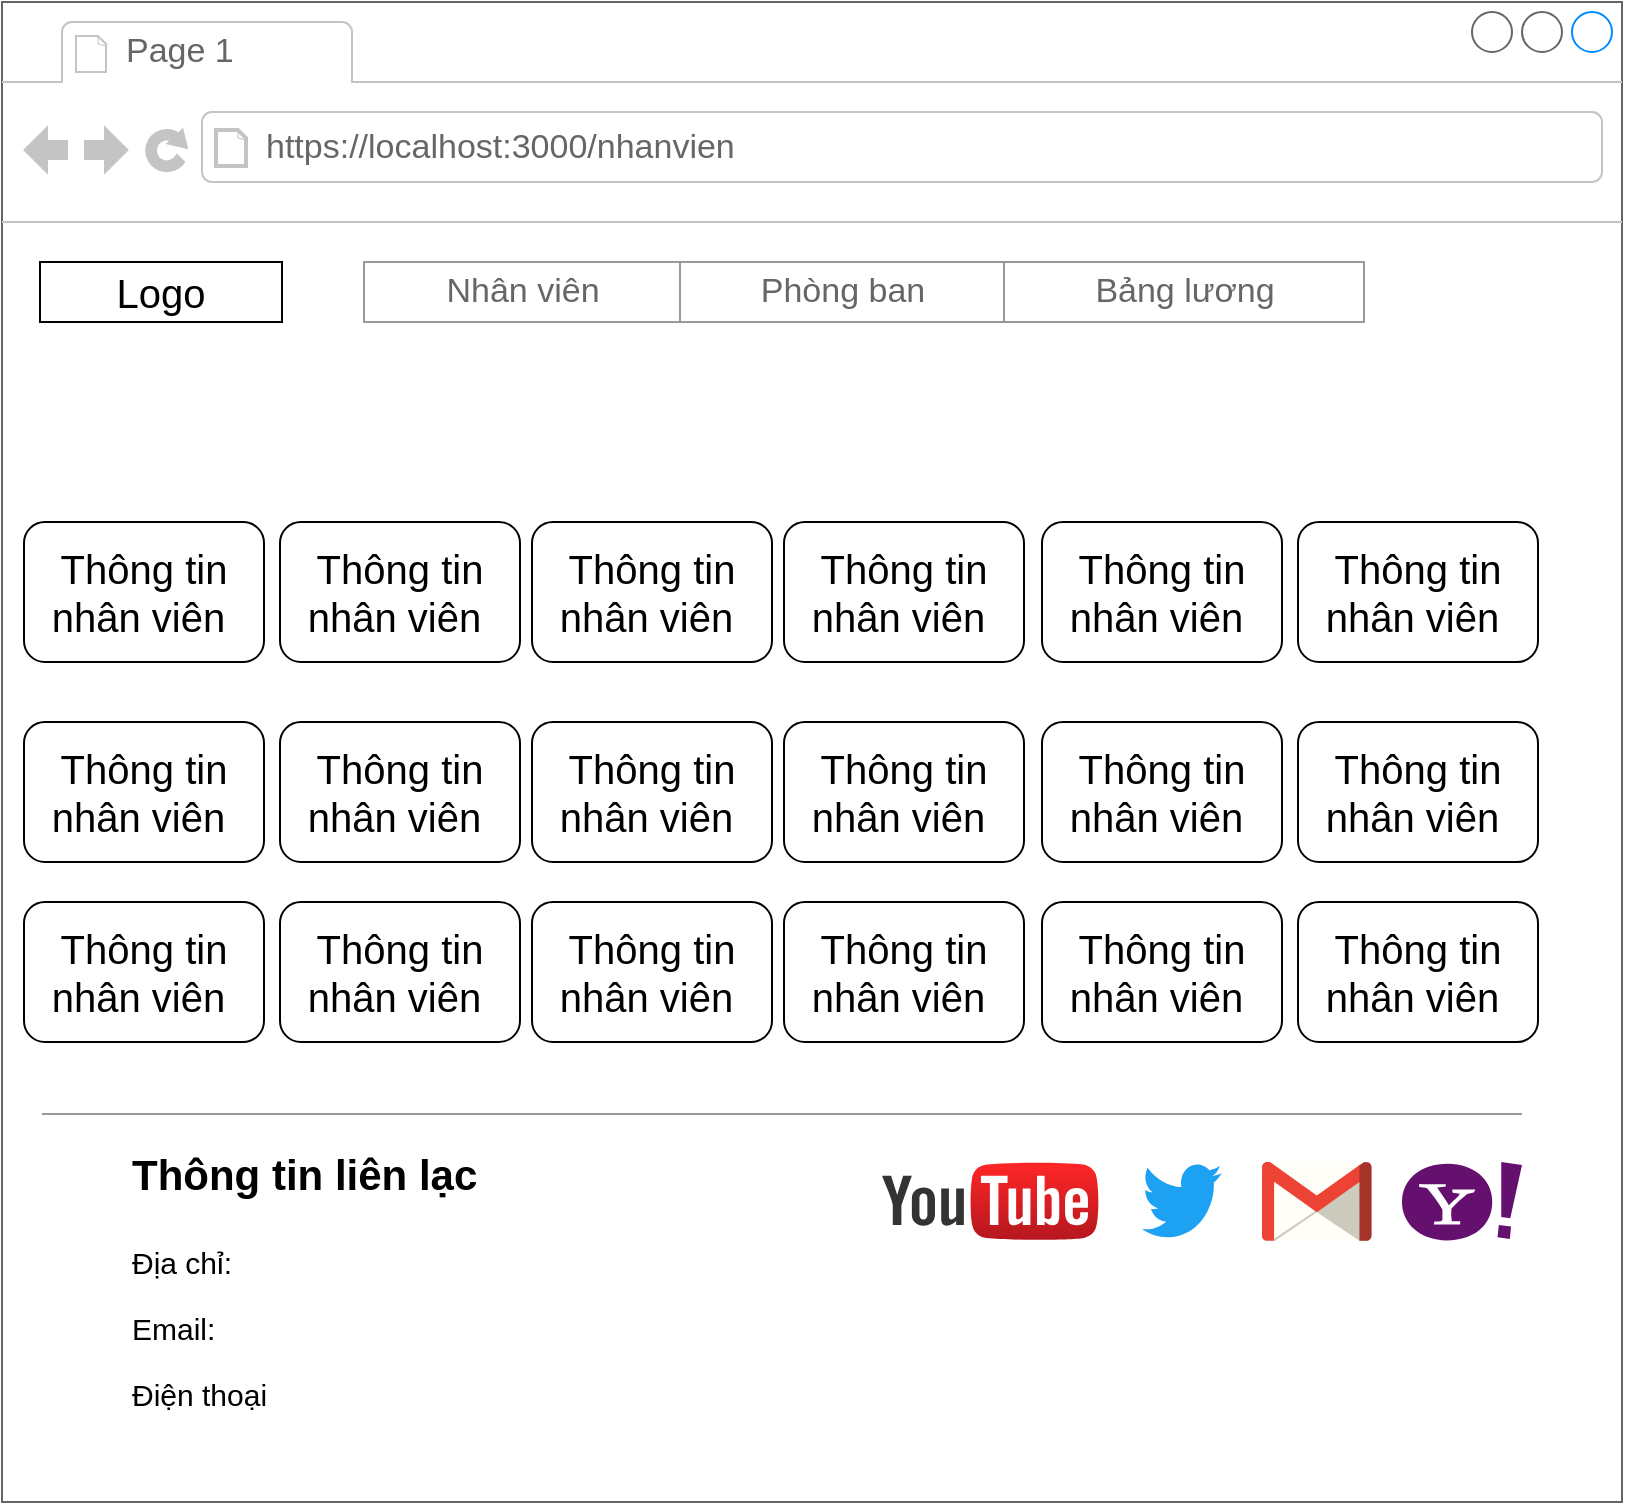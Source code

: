 <mxfile>
    <diagram id="uYihaEzG5yYLAbrfvW4l" name="Trang chủ">
        <mxGraphModel dx="891" dy="1553" grid="1" gridSize="10" guides="1" tooltips="1" connect="1" arrows="1" fold="1" page="1" pageScale="1" pageWidth="827" pageHeight="1169" math="0" shadow="0">
            <root>
                <mxCell id="0"/>
                <mxCell id="1" parent="0"/>
                <mxCell id="yHgJs0PUcVv4BqSKWa0l-30" value="" style="strokeWidth=1;shadow=0;dashed=0;align=center;html=1;shape=mxgraph.mockup.containers.browserWindow;rSize=0;strokeColor=#666666;strokeColor2=#008cff;strokeColor3=#c4c4c4;mainText=,;recursiveResize=0;fontSize=15;" parent="1" vertex="1">
                    <mxGeometry x="9" y="-1140" width="810" height="750" as="geometry"/>
                </mxCell>
                <mxCell id="yHgJs0PUcVv4BqSKWa0l-31" value="Page 1" style="strokeWidth=1;shadow=0;dashed=0;align=center;html=1;shape=mxgraph.mockup.containers.anchor;fontSize=17;fontColor=#666666;align=left;" parent="yHgJs0PUcVv4BqSKWa0l-30" vertex="1">
                    <mxGeometry x="60" y="12" width="110" height="26" as="geometry"/>
                </mxCell>
                <mxCell id="yHgJs0PUcVv4BqSKWa0l-32" value="https://localhost:3000/nhanvien" style="strokeWidth=1;shadow=0;dashed=0;align=center;html=1;shape=mxgraph.mockup.containers.anchor;rSize=0;fontSize=17;fontColor=#666666;align=left;" parent="yHgJs0PUcVv4BqSKWa0l-30" vertex="1">
                    <mxGeometry x="130" y="60" width="250" height="26" as="geometry"/>
                </mxCell>
                <mxCell id="2" value="Logo" style="rounded=0;whiteSpace=wrap;html=1;fontSize=20;" parent="yHgJs0PUcVv4BqSKWa0l-30" vertex="1">
                    <mxGeometry x="19" y="130" width="121" height="30" as="geometry"/>
                </mxCell>
                <mxCell id="6" value="Thông tin&lt;br&gt;nhân viên&amp;nbsp;" style="rounded=1;whiteSpace=wrap;html=1;fontSize=20;" parent="yHgJs0PUcVv4BqSKWa0l-30" vertex="1">
                    <mxGeometry x="11" y="260" width="120" height="70" as="geometry"/>
                </mxCell>
                <mxCell id="14" value="Thông tin&lt;br&gt;nhân viên&amp;nbsp;" style="rounded=1;whiteSpace=wrap;html=1;fontSize=20;" parent="yHgJs0PUcVv4BqSKWa0l-30" vertex="1">
                    <mxGeometry x="139" y="260" width="120" height="70" as="geometry"/>
                </mxCell>
                <mxCell id="15" value="Thông tin&lt;br&gt;nhân viên&amp;nbsp;" style="rounded=1;whiteSpace=wrap;html=1;fontSize=20;" parent="yHgJs0PUcVv4BqSKWa0l-30" vertex="1">
                    <mxGeometry x="391" y="260" width="120" height="70" as="geometry"/>
                </mxCell>
                <mxCell id="16" value="Thông tin&lt;br&gt;nhân viên&amp;nbsp;" style="rounded=1;whiteSpace=wrap;html=1;fontSize=20;" parent="yHgJs0PUcVv4BqSKWa0l-30" vertex="1">
                    <mxGeometry x="520" y="260" width="120" height="70" as="geometry"/>
                </mxCell>
                <mxCell id="17" value="Thông tin&lt;br&gt;nhân viên&amp;nbsp;" style="rounded=1;whiteSpace=wrap;html=1;fontSize=20;" parent="yHgJs0PUcVv4BqSKWa0l-30" vertex="1">
                    <mxGeometry x="648" y="260" width="120" height="70" as="geometry"/>
                </mxCell>
                <mxCell id="18" value="Thông tin&lt;br&gt;nhân viên&amp;nbsp;" style="rounded=1;whiteSpace=wrap;html=1;fontSize=20;" parent="yHgJs0PUcVv4BqSKWa0l-30" vertex="1">
                    <mxGeometry x="265" y="260" width="120" height="70" as="geometry"/>
                </mxCell>
                <mxCell id="19" value="Thông tin&lt;br&gt;nhân viên&amp;nbsp;" style="rounded=1;whiteSpace=wrap;html=1;fontSize=20;" parent="yHgJs0PUcVv4BqSKWa0l-30" vertex="1">
                    <mxGeometry x="11" y="360" width="120" height="70" as="geometry"/>
                </mxCell>
                <mxCell id="20" value="Thông tin&lt;br&gt;nhân viên&amp;nbsp;" style="rounded=1;whiteSpace=wrap;html=1;fontSize=20;" parent="yHgJs0PUcVv4BqSKWa0l-30" vertex="1">
                    <mxGeometry x="139" y="360" width="120" height="70" as="geometry"/>
                </mxCell>
                <mxCell id="21" value="Thông tin&lt;br&gt;nhân viên&amp;nbsp;" style="rounded=1;whiteSpace=wrap;html=1;fontSize=20;" parent="yHgJs0PUcVv4BqSKWa0l-30" vertex="1">
                    <mxGeometry x="391" y="360" width="120" height="70" as="geometry"/>
                </mxCell>
                <mxCell id="22" value="Thông tin&lt;br&gt;nhân viên&amp;nbsp;" style="rounded=1;whiteSpace=wrap;html=1;fontSize=20;" parent="yHgJs0PUcVv4BqSKWa0l-30" vertex="1">
                    <mxGeometry x="520" y="360" width="120" height="70" as="geometry"/>
                </mxCell>
                <mxCell id="23" value="Thông tin&lt;br&gt;nhân viên&amp;nbsp;" style="rounded=1;whiteSpace=wrap;html=1;fontSize=20;" parent="yHgJs0PUcVv4BqSKWa0l-30" vertex="1">
                    <mxGeometry x="648" y="360" width="120" height="70" as="geometry"/>
                </mxCell>
                <mxCell id="24" value="Thông tin&lt;br&gt;nhân viên&amp;nbsp;" style="rounded=1;whiteSpace=wrap;html=1;fontSize=20;" parent="yHgJs0PUcVv4BqSKWa0l-30" vertex="1">
                    <mxGeometry x="265" y="360" width="120" height="70" as="geometry"/>
                </mxCell>
                <mxCell id="25" value="Thông tin&lt;br&gt;nhân viên&amp;nbsp;" style="rounded=1;whiteSpace=wrap;html=1;fontSize=20;" parent="yHgJs0PUcVv4BqSKWa0l-30" vertex="1">
                    <mxGeometry x="11" y="450" width="120" height="70" as="geometry"/>
                </mxCell>
                <mxCell id="26" value="Thông tin&lt;br&gt;nhân viên&amp;nbsp;" style="rounded=1;whiteSpace=wrap;html=1;fontSize=20;" parent="yHgJs0PUcVv4BqSKWa0l-30" vertex="1">
                    <mxGeometry x="139" y="450" width="120" height="70" as="geometry"/>
                </mxCell>
                <mxCell id="27" value="Thông tin&lt;br&gt;nhân viên&amp;nbsp;" style="rounded=1;whiteSpace=wrap;html=1;fontSize=20;" parent="yHgJs0PUcVv4BqSKWa0l-30" vertex="1">
                    <mxGeometry x="391" y="450" width="120" height="70" as="geometry"/>
                </mxCell>
                <mxCell id="28" value="Thông tin&lt;br&gt;nhân viên&amp;nbsp;" style="rounded=1;whiteSpace=wrap;html=1;fontSize=20;" parent="yHgJs0PUcVv4BqSKWa0l-30" vertex="1">
                    <mxGeometry x="520" y="450" width="120" height="70" as="geometry"/>
                </mxCell>
                <mxCell id="29" value="Thông tin&lt;br&gt;nhân viên&amp;nbsp;" style="rounded=1;whiteSpace=wrap;html=1;fontSize=20;" parent="yHgJs0PUcVv4BqSKWa0l-30" vertex="1">
                    <mxGeometry x="648" y="450" width="120" height="70" as="geometry"/>
                </mxCell>
                <mxCell id="30" value="Thông tin&lt;br&gt;nhân viên&amp;nbsp;" style="rounded=1;whiteSpace=wrap;html=1;fontSize=20;" parent="yHgJs0PUcVv4BqSKWa0l-30" vertex="1">
                    <mxGeometry x="265" y="450" width="120" height="70" as="geometry"/>
                </mxCell>
                <mxCell id="oOD5AlHcefdETONleFzx-33" value="&lt;h1&gt;&lt;font style=&quot;font-size: 21px&quot;&gt;Thông tin liên lạc&lt;/font&gt;&lt;/h1&gt;&lt;p&gt;Địa chỉ:&lt;/p&gt;&lt;p&gt;Email:&lt;/p&gt;&lt;p&gt;Điện thoại&lt;/p&gt;" style="text;html=1;strokeColor=none;fillColor=none;spacing=5;spacingTop=-20;whiteSpace=wrap;overflow=hidden;rounded=0;fontSize=15;" parent="yHgJs0PUcVv4BqSKWa0l-30" vertex="1">
                    <mxGeometry x="60" y="556" width="190" height="180" as="geometry"/>
                </mxCell>
                <mxCell id="oOD5AlHcefdETONleFzx-36" value="" style="verticalLabelPosition=bottom;shadow=0;dashed=0;align=center;html=1;verticalAlign=top;strokeWidth=1;shape=mxgraph.mockup.markup.line;strokeColor=#999999;fontSize=21;" parent="yHgJs0PUcVv4BqSKWa0l-30" vertex="1">
                    <mxGeometry x="20" y="546" width="740" height="20" as="geometry"/>
                </mxCell>
                <mxCell id="Hpy-gOojoLwU63MxkT3C-33" value="" style="dashed=0;outlineConnect=0;html=1;align=center;labelPosition=center;verticalLabelPosition=bottom;verticalAlign=top;shape=mxgraph.weblogos.youtube;fillColor=#FF2626;gradientColor=#B5171F;fontSize=21;" parent="yHgJs0PUcVv4BqSKWa0l-30" vertex="1">
                    <mxGeometry x="440" y="580" width="108.6" height="39.2" as="geometry"/>
                </mxCell>
                <mxCell id="Hpy-gOojoLwU63MxkT3C-31" value="" style="dashed=0;outlineConnect=0;html=1;align=center;labelPosition=center;verticalLabelPosition=bottom;verticalAlign=top;shape=mxgraph.weblogos.twitter;fillColor=#1DA1F2;strokeColor=none;fontSize=21;" parent="yHgJs0PUcVv4BqSKWa0l-30" vertex="1">
                    <mxGeometry x="570" y="580" width="40" height="39.2" as="geometry"/>
                </mxCell>
                <mxCell id="Hpy-gOojoLwU63MxkT3C-30" value="" style="dashed=0;outlineConnect=0;html=1;align=center;labelPosition=center;verticalLabelPosition=bottom;verticalAlign=top;shape=mxgraph.weblogos.gmail;fontSize=21;" parent="yHgJs0PUcVv4BqSKWa0l-30" vertex="1">
                    <mxGeometry x="630" y="580.0" width="54.8" height="39.4" as="geometry"/>
                </mxCell>
                <mxCell id="Hpy-gOojoLwU63MxkT3C-32" value="" style="dashed=0;outlineConnect=0;html=1;align=center;labelPosition=center;verticalLabelPosition=bottom;verticalAlign=top;shape=mxgraph.weblogos.yahoo_2;fillColor=#65106E;strokeColor=none;fontSize=21;" parent="yHgJs0PUcVv4BqSKWa0l-30" vertex="1">
                    <mxGeometry x="700" y="580" width="60" height="39.2" as="geometry"/>
                </mxCell>
                <mxCell id="8j3O6LDYlsUAX9R5mcz5-30" value="" style="strokeWidth=1;shadow=0;dashed=0;align=center;html=1;shape=mxgraph.mockup.forms.rrect;rSize=0;strokeColor=#999999;fontSize=21;" parent="1" vertex="1">
                    <mxGeometry x="190" y="-1010" width="500" height="30" as="geometry"/>
                </mxCell>
                <mxCell id="8j3O6LDYlsUAX9R5mcz5-31" value="Nhân viên" style="strokeColor=inherit;fillColor=inherit;gradientColor=inherit;strokeWidth=1;shadow=0;dashed=0;align=center;html=1;shape=mxgraph.mockup.forms.rrect;rSize=0;fontSize=17;fontColor=#666666;" parent="8j3O6LDYlsUAX9R5mcz5-30" vertex="1">
                    <mxGeometry width="158" height="30" as="geometry"/>
                </mxCell>
                <mxCell id="8j3O6LDYlsUAX9R5mcz5-32" value="Phòng ban" style="strokeColor=inherit;fillColor=inherit;gradientColor=inherit;strokeWidth=1;shadow=0;dashed=0;align=center;html=1;shape=mxgraph.mockup.forms.rrect;rSize=0;fontSize=17;fontColor=#666666;" parent="8j3O6LDYlsUAX9R5mcz5-30" vertex="1">
                    <mxGeometry x="158" width="162" height="30" as="geometry"/>
                </mxCell>
                <mxCell id="8j3O6LDYlsUAX9R5mcz5-33" value="Bảng lương" style="strokeColor=inherit;fillColor=inherit;gradientColor=inherit;strokeWidth=1;shadow=0;dashed=0;align=center;html=1;shape=mxgraph.mockup.forms.rrect;rSize=0;fontSize=17;fontColor=#666666;" parent="8j3O6LDYlsUAX9R5mcz5-30" vertex="1">
                    <mxGeometry x="320" width="180" height="30" as="geometry"/>
                </mxCell>
            </root>
        </mxGraphModel>
    </diagram>
    <diagram name="Thông tin chi tiết nhân viên" id="iOfrH2cJzjKsWXyQhXN3">
        <mxGraphModel dx="891" dy="1553" grid="1" gridSize="10" guides="1" tooltips="1" connect="1" arrows="1" fold="1" page="1" pageScale="1" pageWidth="827" pageHeight="1169" math="0" shadow="0">
            <root>
                <mxCell id="kZ9RoO5h-RxAki_2kh-3-0"/>
                <mxCell id="kZ9RoO5h-RxAki_2kh-3-1" parent="kZ9RoO5h-RxAki_2kh-3-0"/>
                <mxCell id="kZ9RoO5h-RxAki_2kh-3-39" value="" style="strokeWidth=1;shadow=0;dashed=0;align=center;html=1;shape=mxgraph.mockup.containers.browserWindow;rSize=0;strokeColor=#666666;strokeColor2=#008cff;strokeColor3=#c4c4c4;mainText=,;recursiveResize=0;fontSize=17;" parent="kZ9RoO5h-RxAki_2kh-3-1" vertex="1">
                    <mxGeometry x="20" y="-1150" width="790" height="730" as="geometry"/>
                </mxCell>
                <mxCell id="kZ9RoO5h-RxAki_2kh-3-40" value="Page 1" style="strokeWidth=1;shadow=0;dashed=0;align=center;html=1;shape=mxgraph.mockup.containers.anchor;fontSize=17;fontColor=#666666;align=left;" parent="kZ9RoO5h-RxAki_2kh-3-39" vertex="1">
                    <mxGeometry x="60" y="12" width="110" height="26" as="geometry"/>
                </mxCell>
                <mxCell id="kZ9RoO5h-RxAki_2kh-3-41" value="https://localhost:3000/staff/0" style="strokeWidth=1;shadow=0;dashed=0;align=center;html=1;shape=mxgraph.mockup.containers.anchor;rSize=0;fontSize=17;fontColor=#666666;align=left;" parent="kZ9RoO5h-RxAki_2kh-3-39" vertex="1">
                    <mxGeometry x="130" y="60" width="250" height="26" as="geometry"/>
                </mxCell>
                <mxCell id="kZ9RoO5h-RxAki_2kh-3-24" value="Nhân viên" style="strokeWidth=1;shadow=0;dashed=0;align=center;html=1;shape=mxgraph.mockup.navigation.anchor;fontSize=17;fontColor=#666666;fontStyle=1;" parent="kZ9RoO5h-RxAki_2kh-3-39" vertex="1">
                    <mxGeometry x="40" y="220" width="60" height="30" as="geometry"/>
                </mxCell>
                <mxCell id="kZ9RoO5h-RxAki_2kh-3-25" value="/" style="strokeWidth=1;shadow=0;dashed=0;align=center;html=1;shape=mxgraph.mockup.navigation.anchor;fontSize=24;fontColor=#aaaaaa;fontStyle=1;" parent="kZ9RoO5h-RxAki_2kh-3-39" vertex="1">
                    <mxGeometry x="120" y="220" width="20" height="30" as="geometry"/>
                </mxCell>
                <mxCell id="kZ9RoO5h-RxAki_2kh-3-30" value="Nguyễn Văn A" style="strokeWidth=1;shadow=0;dashed=0;align=center;html=1;shape=mxgraph.mockup.navigation.anchor;fontSize=17;fontColor=#008cff;fontStyle=1;" parent="kZ9RoO5h-RxAki_2kh-3-39" vertex="1">
                    <mxGeometry x="170" y="220" width="60" height="30" as="geometry"/>
                </mxCell>
                <mxCell id="kZ9RoO5h-RxAki_2kh-3-38" value="" style="verticalLabelPosition=bottom;shadow=0;dashed=0;align=center;html=1;verticalAlign=top;strokeWidth=1;shape=mxgraph.mockup.containers.userMale;strokeColor=#666666;strokeColor2=#008cff;fontSize=19;" parent="kZ9RoO5h-RxAki_2kh-3-39" vertex="1">
                    <mxGeometry x="30" y="280" width="150" height="140" as="geometry"/>
                </mxCell>
                <mxCell id="kZ9RoO5h-RxAki_2kh-3-50" value="Nguyễn Văn A" style="text;strokeColor=none;fillColor=none;html=1;fontSize=20;fontStyle=1;verticalAlign=middle;align=center;" parent="kZ9RoO5h-RxAki_2kh-3-39" vertex="1">
                    <mxGeometry x="280" y="270" width="110" height="40" as="geometry"/>
                </mxCell>
                <mxCell id="kZ9RoO5h-RxAki_2kh-3-51" value="&lt;ul style=&quot;font-size: 15px&quot;&gt;&lt;li style=&quot;font-size: 15px&quot;&gt;Ngày sinh&lt;/li&gt;&lt;li style=&quot;font-size: 15px&quot;&gt;Ngày vào công ty&amp;nbsp;&lt;/li&gt;&lt;li style=&quot;font-size: 15px&quot;&gt;Phòng ban&lt;/li&gt;&lt;li style=&quot;font-size: 15px&quot;&gt;Số ngày nghỉ còn lại&lt;/li&gt;&lt;li style=&quot;font-size: 15px&quot;&gt;Số ngày làm thêm&lt;/li&gt;&lt;/ul&gt;" style="text;strokeColor=none;fillColor=none;html=1;whiteSpace=wrap;verticalAlign=middle;overflow=hidden;fontSize=15;" parent="kZ9RoO5h-RxAki_2kh-3-39" vertex="1">
                    <mxGeometry x="240" y="290" width="190" height="140" as="geometry"/>
                </mxCell>
                <mxCell id="Si88kqC5YB5WM9UUDTYt-0" value="&lt;h1&gt;&lt;font style=&quot;font-size: 21px&quot;&gt;Thông tin liên lạc&lt;/font&gt;&lt;/h1&gt;&lt;p&gt;Địa chỉ:&lt;/p&gt;&lt;p&gt;Email:&lt;/p&gt;&lt;p&gt;Điện thoại&lt;/p&gt;" style="text;html=1;strokeColor=none;fillColor=none;spacing=5;spacingTop=-20;whiteSpace=wrap;overflow=hidden;rounded=0;fontSize=15;" parent="kZ9RoO5h-RxAki_2kh-3-39" vertex="1">
                    <mxGeometry x="50" y="530" width="190" height="180" as="geometry"/>
                </mxCell>
                <mxCell id="Si88kqC5YB5WM9UUDTYt-3" value="" style="verticalLabelPosition=bottom;shadow=0;dashed=0;align=center;html=1;verticalAlign=top;strokeWidth=1;shape=mxgraph.mockup.markup.line;strokeColor=#999999;fontSize=21;" parent="kZ9RoO5h-RxAki_2kh-3-39" vertex="1">
                    <mxGeometry x="30" y="520" width="740" height="20" as="geometry"/>
                </mxCell>
                <mxCell id="Pk6ouCwDsQOH1O1x0X4p-0" value="" style="dashed=0;outlineConnect=0;html=1;align=center;labelPosition=center;verticalLabelPosition=bottom;verticalAlign=top;shape=mxgraph.weblogos.gmail;fontSize=21;" parent="kZ9RoO5h-RxAki_2kh-3-1" vertex="1">
                    <mxGeometry x="590" y="-589.2" width="54.8" height="39.4" as="geometry"/>
                </mxCell>
                <mxCell id="Pk6ouCwDsQOH1O1x0X4p-1" value="" style="dashed=0;outlineConnect=0;html=1;align=center;labelPosition=center;verticalLabelPosition=bottom;verticalAlign=top;shape=mxgraph.weblogos.twitter;fillColor=#1DA1F2;strokeColor=none;fontSize=21;" parent="kZ9RoO5h-RxAki_2kh-3-1" vertex="1">
                    <mxGeometry x="530" y="-589.2" width="40" height="39.2" as="geometry"/>
                </mxCell>
                <mxCell id="Pk6ouCwDsQOH1O1x0X4p-2" value="" style="dashed=0;outlineConnect=0;html=1;align=center;labelPosition=center;verticalLabelPosition=bottom;verticalAlign=top;shape=mxgraph.weblogos.yahoo_2;fillColor=#65106E;strokeColor=none;fontSize=21;" parent="kZ9RoO5h-RxAki_2kh-3-1" vertex="1">
                    <mxGeometry x="660" y="-589.2" width="60" height="39.2" as="geometry"/>
                </mxCell>
                <mxCell id="Pk6ouCwDsQOH1O1x0X4p-3" value="" style="dashed=0;outlineConnect=0;html=1;align=center;labelPosition=center;verticalLabelPosition=bottom;verticalAlign=top;shape=mxgraph.weblogos.youtube;fillColor=#FF2626;gradientColor=#B5171F;fontSize=21;" parent="kZ9RoO5h-RxAki_2kh-3-1" vertex="1">
                    <mxGeometry x="400" y="-589.2" width="108.6" height="39.2" as="geometry"/>
                </mxCell>
                <mxCell id="0m4DwTfgnZZCfTn-UeDx-0" value="" style="strokeWidth=1;shadow=0;dashed=0;align=center;html=1;shape=mxgraph.mockup.forms.rrect;rSize=0;strokeColor=#999999;fontSize=21;" parent="kZ9RoO5h-RxAki_2kh-3-1" vertex="1">
                    <mxGeometry x="190" y="-1010" width="500" height="30" as="geometry"/>
                </mxCell>
                <mxCell id="0m4DwTfgnZZCfTn-UeDx-1" value="Nhân viên" style="strokeColor=inherit;fillColor=inherit;gradientColor=inherit;strokeWidth=1;shadow=0;dashed=0;align=center;html=1;shape=mxgraph.mockup.forms.rrect;rSize=0;fontSize=17;fontColor=#666666;" parent="0m4DwTfgnZZCfTn-UeDx-0" vertex="1">
                    <mxGeometry width="158" height="30" as="geometry"/>
                </mxCell>
                <mxCell id="0m4DwTfgnZZCfTn-UeDx-2" value="Phòng ban" style="strokeColor=inherit;fillColor=inherit;gradientColor=inherit;strokeWidth=1;shadow=0;dashed=0;align=center;html=1;shape=mxgraph.mockup.forms.rrect;rSize=0;fontSize=17;fontColor=#666666;" parent="0m4DwTfgnZZCfTn-UeDx-0" vertex="1">
                    <mxGeometry x="158" width="162" height="30" as="geometry"/>
                </mxCell>
                <mxCell id="0m4DwTfgnZZCfTn-UeDx-3" value="Bảng lương" style="strokeColor=inherit;fillColor=inherit;gradientColor=inherit;strokeWidth=1;shadow=0;dashed=0;align=center;html=1;shape=mxgraph.mockup.forms.rrect;rSize=0;fontSize=17;fontColor=#666666;" parent="0m4DwTfgnZZCfTn-UeDx-0" vertex="1">
                    <mxGeometry x="320" width="180" height="30" as="geometry"/>
                </mxCell>
                <mxCell id="rH8Z53a8veNKhZ5amflr-0" value="Logo" style="rounded=0;whiteSpace=wrap;html=1;fontSize=20;" parent="kZ9RoO5h-RxAki_2kh-3-1" vertex="1">
                    <mxGeometry x="28" y="-1010" width="121" height="30" as="geometry"/>
                </mxCell>
            </root>
        </mxGraphModel>
    </diagram>
    <diagram name="Phòng ban" id="eo7qJKPljspo3CoHWtd1">
        <mxGraphModel dx="891" dy="1553" grid="1" gridSize="10" guides="1" tooltips="1" connect="1" arrows="1" fold="1" page="1" pageScale="1" pageWidth="827" pageHeight="1169" math="0" shadow="0">
            <root>
                <mxCell id="Sx32C6u2IIP4NcDK9pmc-0"/>
                <mxCell id="Sx32C6u2IIP4NcDK9pmc-1" parent="Sx32C6u2IIP4NcDK9pmc-0"/>
                <mxCell id="Sx32C6u2IIP4NcDK9pmc-2" value="" style="strokeWidth=1;shadow=0;dashed=0;align=center;html=1;shape=mxgraph.mockup.containers.browserWindow;rSize=0;strokeColor=#666666;strokeColor2=#008cff;strokeColor3=#c4c4c4;mainText=,;recursiveResize=0;fontSize=17;" parent="Sx32C6u2IIP4NcDK9pmc-1" vertex="1">
                    <mxGeometry x="20" y="-1150" width="790" height="730" as="geometry"/>
                </mxCell>
                <mxCell id="Sx32C6u2IIP4NcDK9pmc-3" value="Page 1" style="strokeWidth=1;shadow=0;dashed=0;align=center;html=1;shape=mxgraph.mockup.containers.anchor;fontSize=17;fontColor=#666666;align=left;" parent="Sx32C6u2IIP4NcDK9pmc-2" vertex="1">
                    <mxGeometry x="60" y="12" width="110" height="26" as="geometry"/>
                </mxCell>
                <mxCell id="Sx32C6u2IIP4NcDK9pmc-4" value="https://localhost:3000/phongban" style="strokeWidth=1;shadow=0;dashed=0;align=center;html=1;shape=mxgraph.mockup.containers.anchor;rSize=0;fontSize=17;fontColor=#666666;align=left;" parent="Sx32C6u2IIP4NcDK9pmc-2" vertex="1">
                    <mxGeometry x="130" y="60" width="250" height="26" as="geometry"/>
                </mxCell>
                <mxCell id="Sx32C6u2IIP4NcDK9pmc-15" value="&lt;h1&gt;&lt;font style=&quot;font-size: 21px&quot;&gt;Thông tin liên lạc&lt;/font&gt;&lt;/h1&gt;&lt;p&gt;Địa chỉ:&lt;/p&gt;&lt;p&gt;Email:&lt;/p&gt;&lt;p&gt;Điện thoại&lt;/p&gt;" style="text;html=1;strokeColor=none;fillColor=none;spacing=5;spacingTop=-20;whiteSpace=wrap;overflow=hidden;rounded=0;fontSize=15;" parent="Sx32C6u2IIP4NcDK9pmc-2" vertex="1">
                    <mxGeometry x="50" y="530" width="190" height="180" as="geometry"/>
                </mxCell>
                <mxCell id="Sx32C6u2IIP4NcDK9pmc-18" value="" style="verticalLabelPosition=bottom;shadow=0;dashed=0;align=center;html=1;verticalAlign=top;strokeWidth=1;shape=mxgraph.mockup.markup.line;strokeColor=#999999;fontSize=21;" parent="Sx32C6u2IIP4NcDK9pmc-2" vertex="1">
                    <mxGeometry x="30" y="520" width="740" height="20" as="geometry"/>
                </mxCell>
                <mxCell id="BvCiMcON1NpXJMtklcm_-1" value="" style="strokeWidth=1;shadow=0;dashed=0;align=center;html=1;shape=mxgraph.mockup.forms.rrect;rSize=0;strokeColor=#999999;fillColor=#ffffff;fontSize=21;" parent="Sx32C6u2IIP4NcDK9pmc-2" vertex="1">
                    <mxGeometry x="30" y="230" width="150" height="130" as="geometry"/>
                </mxCell>
                <mxCell id="BvCiMcON1NpXJMtklcm_-2" value="Tên phòng ban" style="strokeWidth=1;shadow=0;dashed=0;align=center;html=1;shape=mxgraph.mockup.forms.rrect;rSize=0;strokeColor=#999999;fontColor=#008cff;fontSize=17;fillColor=#ffffff;resizeWidth=1;" parent="BvCiMcON1NpXJMtklcm_-1" vertex="1">
                    <mxGeometry width="150" height="30" relative="1" as="geometry"/>
                </mxCell>
                <mxCell id="BvCiMcON1NpXJMtklcm_-3" value="Item 1" style="strokeWidth=1;shadow=0;dashed=0;align=center;html=1;shape=mxgraph.mockup.forms.anchor;fontSize=17;fontColor=#666666;align=left;spacingLeft=5;resizeWidth=1;" parent="BvCiMcON1NpXJMtklcm_-1" vertex="1">
                    <mxGeometry width="150" height="20" relative="1" as="geometry">
                        <mxPoint y="30" as="offset"/>
                    </mxGeometry>
                </mxCell>
                <mxCell id="BvCiMcON1NpXJMtklcm_-4" value="Item 2" style="strokeWidth=1;shadow=0;dashed=0;align=center;html=1;shape=mxgraph.mockup.forms.anchor;fontSize=17;fontColor=#666666;align=left;spacingLeft=5;resizeWidth=1;" parent="BvCiMcON1NpXJMtklcm_-1" vertex="1">
                    <mxGeometry width="150" height="20" relative="1" as="geometry">
                        <mxPoint y="50" as="offset"/>
                    </mxGeometry>
                </mxCell>
                <mxCell id="BvCiMcON1NpXJMtklcm_-5" value="Item 3" style="strokeWidth=1;shadow=0;dashed=0;align=center;html=1;shape=mxgraph.mockup.forms.rrect;rSize=0;fontSize=17;fontColor=#666666;align=left;spacingLeft=5;fillColor=#ddeeff;strokeColor=none;resizeWidth=1;" parent="BvCiMcON1NpXJMtklcm_-1" vertex="1">
                    <mxGeometry width="150" height="20" relative="1" as="geometry">
                        <mxPoint y="70" as="offset"/>
                    </mxGeometry>
                </mxCell>
                <mxCell id="BvCiMcON1NpXJMtklcm_-6" value="Item 4" style="strokeWidth=1;shadow=0;dashed=0;align=center;html=1;shape=mxgraph.mockup.forms.anchor;fontSize=17;fontColor=#666666;align=left;spacingLeft=5;resizeWidth=1;" parent="BvCiMcON1NpXJMtklcm_-1" vertex="1">
                    <mxGeometry width="150" height="20" relative="1" as="geometry">
                        <mxPoint y="90" as="offset"/>
                    </mxGeometry>
                </mxCell>
                <mxCell id="BvCiMcON1NpXJMtklcm_-11" value="" style="strokeWidth=1;shadow=0;dashed=0;align=center;html=1;shape=mxgraph.mockup.forms.rrect;rSize=0;strokeColor=#999999;fillColor=#ffffff;fontSize=21;" parent="Sx32C6u2IIP4NcDK9pmc-2" vertex="1">
                    <mxGeometry x="200" y="230" width="150" height="130" as="geometry"/>
                </mxCell>
                <mxCell id="BvCiMcON1NpXJMtklcm_-12" value="Tên phòng ban" style="strokeWidth=1;shadow=0;dashed=0;align=center;html=1;shape=mxgraph.mockup.forms.rrect;rSize=0;strokeColor=#999999;fontColor=#008cff;fontSize=17;fillColor=#ffffff;resizeWidth=1;" parent="BvCiMcON1NpXJMtklcm_-11" vertex="1">
                    <mxGeometry width="150" height="30" relative="1" as="geometry"/>
                </mxCell>
                <mxCell id="BvCiMcON1NpXJMtklcm_-13" value="Item 1" style="strokeWidth=1;shadow=0;dashed=0;align=center;html=1;shape=mxgraph.mockup.forms.anchor;fontSize=17;fontColor=#666666;align=left;spacingLeft=5;resizeWidth=1;" parent="BvCiMcON1NpXJMtklcm_-11" vertex="1">
                    <mxGeometry width="150" height="20" relative="1" as="geometry">
                        <mxPoint y="30" as="offset"/>
                    </mxGeometry>
                </mxCell>
                <mxCell id="BvCiMcON1NpXJMtklcm_-14" value="Item 2" style="strokeWidth=1;shadow=0;dashed=0;align=center;html=1;shape=mxgraph.mockup.forms.anchor;fontSize=17;fontColor=#666666;align=left;spacingLeft=5;resizeWidth=1;" parent="BvCiMcON1NpXJMtklcm_-11" vertex="1">
                    <mxGeometry width="150" height="20" relative="1" as="geometry">
                        <mxPoint y="50" as="offset"/>
                    </mxGeometry>
                </mxCell>
                <mxCell id="BvCiMcON1NpXJMtklcm_-15" value="Item 3" style="strokeWidth=1;shadow=0;dashed=0;align=center;html=1;shape=mxgraph.mockup.forms.rrect;rSize=0;fontSize=17;fontColor=#666666;align=left;spacingLeft=5;fillColor=#ddeeff;strokeColor=none;resizeWidth=1;" parent="BvCiMcON1NpXJMtklcm_-11" vertex="1">
                    <mxGeometry width="150" height="20" relative="1" as="geometry">
                        <mxPoint y="70" as="offset"/>
                    </mxGeometry>
                </mxCell>
                <mxCell id="BvCiMcON1NpXJMtklcm_-16" value="Item 4" style="strokeWidth=1;shadow=0;dashed=0;align=center;html=1;shape=mxgraph.mockup.forms.anchor;fontSize=17;fontColor=#666666;align=left;spacingLeft=5;resizeWidth=1;" parent="BvCiMcON1NpXJMtklcm_-11" vertex="1">
                    <mxGeometry width="150" height="20" relative="1" as="geometry">
                        <mxPoint y="90" as="offset"/>
                    </mxGeometry>
                </mxCell>
                <mxCell id="BvCiMcON1NpXJMtklcm_-17" value="" style="strokeWidth=1;shadow=0;dashed=0;align=center;html=1;shape=mxgraph.mockup.forms.rrect;rSize=0;strokeColor=#999999;fillColor=#ffffff;fontSize=21;" parent="Sx32C6u2IIP4NcDK9pmc-2" vertex="1">
                    <mxGeometry x="380" y="230" width="150" height="130" as="geometry"/>
                </mxCell>
                <mxCell id="BvCiMcON1NpXJMtklcm_-18" value="Tên phòng ban" style="strokeWidth=1;shadow=0;dashed=0;align=center;html=1;shape=mxgraph.mockup.forms.rrect;rSize=0;strokeColor=#999999;fontColor=#008cff;fontSize=17;fillColor=#ffffff;resizeWidth=1;" parent="BvCiMcON1NpXJMtklcm_-17" vertex="1">
                    <mxGeometry width="150" height="30" relative="1" as="geometry"/>
                </mxCell>
                <mxCell id="BvCiMcON1NpXJMtklcm_-19" value="Item 1" style="strokeWidth=1;shadow=0;dashed=0;align=center;html=1;shape=mxgraph.mockup.forms.anchor;fontSize=17;fontColor=#666666;align=left;spacingLeft=5;resizeWidth=1;" parent="BvCiMcON1NpXJMtklcm_-17" vertex="1">
                    <mxGeometry width="150" height="20" relative="1" as="geometry">
                        <mxPoint y="30" as="offset"/>
                    </mxGeometry>
                </mxCell>
                <mxCell id="BvCiMcON1NpXJMtklcm_-20" value="Item 2" style="strokeWidth=1;shadow=0;dashed=0;align=center;html=1;shape=mxgraph.mockup.forms.anchor;fontSize=17;fontColor=#666666;align=left;spacingLeft=5;resizeWidth=1;" parent="BvCiMcON1NpXJMtklcm_-17" vertex="1">
                    <mxGeometry width="150" height="20" relative="1" as="geometry">
                        <mxPoint y="50" as="offset"/>
                    </mxGeometry>
                </mxCell>
                <mxCell id="BvCiMcON1NpXJMtklcm_-21" value="Item 3" style="strokeWidth=1;shadow=0;dashed=0;align=center;html=1;shape=mxgraph.mockup.forms.rrect;rSize=0;fontSize=17;fontColor=#666666;align=left;spacingLeft=5;fillColor=#ddeeff;strokeColor=none;resizeWidth=1;" parent="BvCiMcON1NpXJMtklcm_-17" vertex="1">
                    <mxGeometry width="150" height="20" relative="1" as="geometry">
                        <mxPoint y="70" as="offset"/>
                    </mxGeometry>
                </mxCell>
                <mxCell id="BvCiMcON1NpXJMtklcm_-22" value="Item 4" style="strokeWidth=1;shadow=0;dashed=0;align=center;html=1;shape=mxgraph.mockup.forms.anchor;fontSize=17;fontColor=#666666;align=left;spacingLeft=5;resizeWidth=1;" parent="BvCiMcON1NpXJMtklcm_-17" vertex="1">
                    <mxGeometry width="150" height="20" relative="1" as="geometry">
                        <mxPoint y="90" as="offset"/>
                    </mxGeometry>
                </mxCell>
                <mxCell id="TMWLIREizMTeWG53a-Th-0" value="" style="dashed=0;outlineConnect=0;html=1;align=center;labelPosition=center;verticalLabelPosition=bottom;verticalAlign=top;shape=mxgraph.weblogos.gmail;fontSize=21;" parent="Sx32C6u2IIP4NcDK9pmc-1" vertex="1">
                    <mxGeometry x="590" y="-589.2" width="54.8" height="39.4" as="geometry"/>
                </mxCell>
                <mxCell id="TMWLIREizMTeWG53a-Th-1" value="" style="dashed=0;outlineConnect=0;html=1;align=center;labelPosition=center;verticalLabelPosition=bottom;verticalAlign=top;shape=mxgraph.weblogos.twitter;fillColor=#1DA1F2;strokeColor=none;fontSize=21;" parent="Sx32C6u2IIP4NcDK9pmc-1" vertex="1">
                    <mxGeometry x="530" y="-589.2" width="40" height="39.2" as="geometry"/>
                </mxCell>
                <mxCell id="TMWLIREizMTeWG53a-Th-2" value="" style="dashed=0;outlineConnect=0;html=1;align=center;labelPosition=center;verticalLabelPosition=bottom;verticalAlign=top;shape=mxgraph.weblogos.yahoo_2;fillColor=#65106E;strokeColor=none;fontSize=21;" parent="Sx32C6u2IIP4NcDK9pmc-1" vertex="1">
                    <mxGeometry x="660" y="-589.2" width="60" height="39.2" as="geometry"/>
                </mxCell>
                <mxCell id="TMWLIREizMTeWG53a-Th-3" value="" style="dashed=0;outlineConnect=0;html=1;align=center;labelPosition=center;verticalLabelPosition=bottom;verticalAlign=top;shape=mxgraph.weblogos.youtube;fillColor=#FF2626;gradientColor=#B5171F;fontSize=21;" parent="Sx32C6u2IIP4NcDK9pmc-1" vertex="1">
                    <mxGeometry x="400" y="-589.2" width="108.6" height="39.2" as="geometry"/>
                </mxCell>
                <mxCell id="Rs4tY93Q33XsHcypzXb_-0" value="" style="strokeWidth=1;shadow=0;dashed=0;align=center;html=1;shape=mxgraph.mockup.forms.rrect;rSize=0;strokeColor=#999999;fontSize=21;" parent="Sx32C6u2IIP4NcDK9pmc-1" vertex="1">
                    <mxGeometry x="190" y="-1010" width="500" height="30" as="geometry"/>
                </mxCell>
                <mxCell id="Rs4tY93Q33XsHcypzXb_-1" value="Nhân viên" style="strokeColor=inherit;fillColor=inherit;gradientColor=inherit;strokeWidth=1;shadow=0;dashed=0;align=center;html=1;shape=mxgraph.mockup.forms.rrect;rSize=0;fontSize=17;fontColor=#666666;" parent="Rs4tY93Q33XsHcypzXb_-0" vertex="1">
                    <mxGeometry width="158" height="30" as="geometry"/>
                </mxCell>
                <mxCell id="Rs4tY93Q33XsHcypzXb_-2" value="Phòng ban" style="strokeColor=inherit;fillColor=inherit;gradientColor=inherit;strokeWidth=1;shadow=0;dashed=0;align=center;html=1;shape=mxgraph.mockup.forms.rrect;rSize=0;fontSize=17;fontColor=#666666;" parent="Rs4tY93Q33XsHcypzXb_-0" vertex="1">
                    <mxGeometry x="158" width="162" height="30" as="geometry"/>
                </mxCell>
                <mxCell id="Rs4tY93Q33XsHcypzXb_-3" value="Bảng lương" style="strokeColor=inherit;fillColor=inherit;gradientColor=inherit;strokeWidth=1;shadow=0;dashed=0;align=center;html=1;shape=mxgraph.mockup.forms.rrect;rSize=0;fontSize=17;fontColor=#666666;" parent="Rs4tY93Q33XsHcypzXb_-0" vertex="1">
                    <mxGeometry x="320" width="180" height="30" as="geometry"/>
                </mxCell>
                <mxCell id="B0U9wU7Nolw_O0WICdms-0" value="Logo" style="rounded=0;whiteSpace=wrap;html=1;fontSize=20;" parent="Sx32C6u2IIP4NcDK9pmc-1" vertex="1">
                    <mxGeometry x="28" y="-1010" width="121" height="30" as="geometry"/>
                </mxCell>
            </root>
        </mxGraphModel>
    </diagram>
    <diagram name="Bảng lương" id="E3Ouv5iLcxCFdOBI6cxi">
        <mxGraphModel dx="891" dy="1553" grid="1" gridSize="10" guides="1" tooltips="1" connect="1" arrows="1" fold="1" page="1" pageScale="1" pageWidth="827" pageHeight="1169" math="0" shadow="0">
            <root>
                <mxCell id="2R_5ch53V4PXtTOOOV5N-0"/>
                <mxCell id="2R_5ch53V4PXtTOOOV5N-1" parent="2R_5ch53V4PXtTOOOV5N-0"/>
                <mxCell id="2R_5ch53V4PXtTOOOV5N-2" value="" style="strokeWidth=1;shadow=0;dashed=0;align=center;html=1;shape=mxgraph.mockup.containers.browserWindow;rSize=0;strokeColor=#666666;strokeColor2=#008cff;strokeColor3=#c4c4c4;mainText=,;recursiveResize=0;fontSize=17;" parent="2R_5ch53V4PXtTOOOV5N-1" vertex="1">
                    <mxGeometry x="20" y="-1150" width="790" height="730" as="geometry"/>
                </mxCell>
                <mxCell id="2R_5ch53V4PXtTOOOV5N-3" value="Page 1" style="strokeWidth=1;shadow=0;dashed=0;align=center;html=1;shape=mxgraph.mockup.containers.anchor;fontSize=17;fontColor=#666666;align=left;" parent="2R_5ch53V4PXtTOOOV5N-2" vertex="1">
                    <mxGeometry x="60" y="12" width="110" height="26" as="geometry"/>
                </mxCell>
                <mxCell id="2R_5ch53V4PXtTOOOV5N-4" value="https://localhost:3000/bangluong" style="strokeWidth=1;shadow=0;dashed=0;align=center;html=1;shape=mxgraph.mockup.containers.anchor;rSize=0;fontSize=17;fontColor=#666666;align=left;" parent="2R_5ch53V4PXtTOOOV5N-2" vertex="1">
                    <mxGeometry x="130" y="60" width="250" height="26" as="geometry"/>
                </mxCell>
                <mxCell id="2R_5ch53V4PXtTOOOV5N-9" value="&lt;h1&gt;&lt;font style=&quot;font-size: 21px&quot;&gt;Thông tin liên lạc&lt;/font&gt;&lt;/h1&gt;&lt;p&gt;Địa chỉ:&lt;/p&gt;&lt;p&gt;Email:&lt;/p&gt;&lt;p&gt;Điện thoại&lt;/p&gt;" style="text;html=1;strokeColor=none;fillColor=none;spacing=5;spacingTop=-20;whiteSpace=wrap;overflow=hidden;rounded=0;fontSize=15;" parent="2R_5ch53V4PXtTOOOV5N-2" vertex="1">
                    <mxGeometry x="50" y="530" width="190" height="180" as="geometry"/>
                </mxCell>
                <mxCell id="2R_5ch53V4PXtTOOOV5N-12" value="" style="verticalLabelPosition=bottom;shadow=0;dashed=0;align=center;html=1;verticalAlign=top;strokeWidth=1;shape=mxgraph.mockup.markup.line;strokeColor=#999999;fontSize=21;" parent="2R_5ch53V4PXtTOOOV5N-2" vertex="1">
                    <mxGeometry x="30" y="520" width="740" height="20" as="geometry"/>
                </mxCell>
                <mxCell id="2R_5ch53V4PXtTOOOV5N-13" value="" style="strokeWidth=1;shadow=0;dashed=0;align=center;html=1;shape=mxgraph.mockup.forms.rrect;rSize=0;strokeColor=#999999;fillColor=#ffffff;fontSize=21;" parent="2R_5ch53V4PXtTOOOV5N-2" vertex="1">
                    <mxGeometry x="30" y="287" width="150" height="130" as="geometry"/>
                </mxCell>
                <mxCell id="2R_5ch53V4PXtTOOOV5N-14" value="Tên nhân viên" style="strokeWidth=1;shadow=0;dashed=0;align=center;html=1;shape=mxgraph.mockup.forms.rrect;rSize=0;strokeColor=#999999;fontColor=#008cff;fontSize=17;fillColor=#ffffff;resizeWidth=1;" parent="2R_5ch53V4PXtTOOOV5N-13" vertex="1">
                    <mxGeometry width="150" height="30" relative="1" as="geometry"/>
                </mxCell>
                <mxCell id="2R_5ch53V4PXtTOOOV5N-15" value="Mã nhân viên" style="strokeWidth=1;shadow=0;dashed=0;align=center;html=1;shape=mxgraph.mockup.forms.anchor;fontSize=17;fontColor=#666666;align=left;spacingLeft=5;resizeWidth=1;" parent="2R_5ch53V4PXtTOOOV5N-13" vertex="1">
                    <mxGeometry width="150" height="20" relative="1" as="geometry">
                        <mxPoint y="30" as="offset"/>
                    </mxGeometry>
                </mxCell>
                <mxCell id="2R_5ch53V4PXtTOOOV5N-16" value="Hệ số lương" style="strokeWidth=1;shadow=0;dashed=0;align=center;html=1;shape=mxgraph.mockup.forms.anchor;fontSize=17;fontColor=#666666;align=left;spacingLeft=5;resizeWidth=1;" parent="2R_5ch53V4PXtTOOOV5N-13" vertex="1">
                    <mxGeometry width="150" height="20" relative="1" as="geometry">
                        <mxPoint y="50" as="offset"/>
                    </mxGeometry>
                </mxCell>
                <mxCell id="2R_5ch53V4PXtTOOOV5N-17" value="Ngày làm thêm" style="strokeWidth=1;shadow=0;dashed=0;align=center;html=1;shape=mxgraph.mockup.forms.rrect;rSize=0;fontSize=17;fontColor=#666666;align=left;spacingLeft=5;fillColor=#ddeeff;strokeColor=none;resizeWidth=1;" parent="2R_5ch53V4PXtTOOOV5N-13" vertex="1">
                    <mxGeometry width="150" height="20" relative="1" as="geometry">
                        <mxPoint y="70" as="offset"/>
                    </mxGeometry>
                </mxCell>
                <mxCell id="2R_5ch53V4PXtTOOOV5N-18" value="Lương" style="strokeWidth=1;shadow=0;dashed=0;align=center;html=1;shape=mxgraph.mockup.forms.anchor;fontSize=17;fontColor=#666666;align=left;spacingLeft=5;resizeWidth=1;" parent="2R_5ch53V4PXtTOOOV5N-13" vertex="1">
                    <mxGeometry width="150" height="20" relative="1" as="geometry">
                        <mxPoint y="90" as="offset"/>
                    </mxGeometry>
                </mxCell>
                <mxCell id="t9sqGVcBYZF6GXZM8yIn-0" value="Nhân viên" style="strokeWidth=1;shadow=0;dashed=0;align=center;html=1;shape=mxgraph.mockup.navigation.anchor;fontSize=17;fontColor=#666666;fontStyle=1;" parent="2R_5ch53V4PXtTOOOV5N-2" vertex="1">
                    <mxGeometry x="40" y="200" width="60" height="30" as="geometry"/>
                </mxCell>
                <mxCell id="t9sqGVcBYZF6GXZM8yIn-1" value="/" style="strokeWidth=1;shadow=0;dashed=0;align=center;html=1;shape=mxgraph.mockup.navigation.anchor;fontSize=24;fontColor=#aaaaaa;fontStyle=1;" parent="2R_5ch53V4PXtTOOOV5N-2" vertex="1">
                    <mxGeometry x="120" y="200" width="20" height="30" as="geometry"/>
                </mxCell>
                <mxCell id="t9sqGVcBYZF6GXZM8yIn-2" value="Bảng lương" style="strokeWidth=1;shadow=0;dashed=0;align=center;html=1;shape=mxgraph.mockup.navigation.anchor;fontSize=17;fontColor=#008cff;fontStyle=1;" parent="2R_5ch53V4PXtTOOOV5N-2" vertex="1">
                    <mxGeometry x="170" y="200" width="60" height="30" as="geometry"/>
                </mxCell>
                <mxCell id="t9sqGVcBYZF6GXZM8yIn-3" value="Sắp xếp theo mã nhân viên" style="strokeWidth=1;shadow=0;dashed=0;align=center;html=1;shape=mxgraph.mockup.buttons.button;strokeColor=#666666;fontColor=#ffffff;mainText=;buttonStyle=round;fontSize=17;fontStyle=1;fillColor=#008cff;whiteSpace=wrap;" parent="2R_5ch53V4PXtTOOOV5N-2" vertex="1">
                    <mxGeometry x="30" y="230" width="240" height="40" as="geometry"/>
                </mxCell>
                <mxCell id="t9sqGVcBYZF6GXZM8yIn-10" value="" style="strokeWidth=1;shadow=0;dashed=0;align=center;html=1;shape=mxgraph.mockup.forms.rrect;rSize=0;strokeColor=#999999;fillColor=#ffffff;fontSize=21;" parent="2R_5ch53V4PXtTOOOV5N-2" vertex="1">
                    <mxGeometry x="210" y="287" width="150" height="130" as="geometry"/>
                </mxCell>
                <mxCell id="t9sqGVcBYZF6GXZM8yIn-11" value="Tên nhân viên" style="strokeWidth=1;shadow=0;dashed=0;align=center;html=1;shape=mxgraph.mockup.forms.rrect;rSize=0;strokeColor=#999999;fontColor=#008cff;fontSize=17;fillColor=#ffffff;resizeWidth=1;" parent="t9sqGVcBYZF6GXZM8yIn-10" vertex="1">
                    <mxGeometry width="150" height="30" relative="1" as="geometry"/>
                </mxCell>
                <mxCell id="t9sqGVcBYZF6GXZM8yIn-12" value="Mã nhân viên" style="strokeWidth=1;shadow=0;dashed=0;align=center;html=1;shape=mxgraph.mockup.forms.anchor;fontSize=17;fontColor=#666666;align=left;spacingLeft=5;resizeWidth=1;" parent="t9sqGVcBYZF6GXZM8yIn-10" vertex="1">
                    <mxGeometry width="150" height="20" relative="1" as="geometry">
                        <mxPoint y="30" as="offset"/>
                    </mxGeometry>
                </mxCell>
                <mxCell id="t9sqGVcBYZF6GXZM8yIn-13" value="Hệ số lương" style="strokeWidth=1;shadow=0;dashed=0;align=center;html=1;shape=mxgraph.mockup.forms.anchor;fontSize=17;fontColor=#666666;align=left;spacingLeft=5;resizeWidth=1;" parent="t9sqGVcBYZF6GXZM8yIn-10" vertex="1">
                    <mxGeometry width="150" height="20" relative="1" as="geometry">
                        <mxPoint y="50" as="offset"/>
                    </mxGeometry>
                </mxCell>
                <mxCell id="t9sqGVcBYZF6GXZM8yIn-14" value="Ngày làm thêm" style="strokeWidth=1;shadow=0;dashed=0;align=center;html=1;shape=mxgraph.mockup.forms.rrect;rSize=0;fontSize=17;fontColor=#666666;align=left;spacingLeft=5;fillColor=#ddeeff;strokeColor=none;resizeWidth=1;" parent="t9sqGVcBYZF6GXZM8yIn-10" vertex="1">
                    <mxGeometry width="150" height="20" relative="1" as="geometry">
                        <mxPoint y="70" as="offset"/>
                    </mxGeometry>
                </mxCell>
                <mxCell id="t9sqGVcBYZF6GXZM8yIn-15" value="Lương" style="strokeWidth=1;shadow=0;dashed=0;align=center;html=1;shape=mxgraph.mockup.forms.anchor;fontSize=17;fontColor=#666666;align=left;spacingLeft=5;resizeWidth=1;" parent="t9sqGVcBYZF6GXZM8yIn-10" vertex="1">
                    <mxGeometry width="150" height="20" relative="1" as="geometry">
                        <mxPoint y="90" as="offset"/>
                    </mxGeometry>
                </mxCell>
                <mxCell id="t9sqGVcBYZF6GXZM8yIn-4" value="" style="strokeWidth=1;shadow=0;dashed=0;align=center;html=1;shape=mxgraph.mockup.forms.rrect;rSize=0;strokeColor=#999999;fillColor=#ffffff;fontSize=21;" parent="2R_5ch53V4PXtTOOOV5N-2" vertex="1">
                    <mxGeometry x="394" y="287" width="150" height="130" as="geometry"/>
                </mxCell>
                <mxCell id="t9sqGVcBYZF6GXZM8yIn-5" value="Tên nhân viên" style="strokeWidth=1;shadow=0;dashed=0;align=center;html=1;shape=mxgraph.mockup.forms.rrect;rSize=0;strokeColor=#999999;fontColor=#008cff;fontSize=17;fillColor=#ffffff;resizeWidth=1;" parent="t9sqGVcBYZF6GXZM8yIn-4" vertex="1">
                    <mxGeometry width="150" height="30" relative="1" as="geometry"/>
                </mxCell>
                <mxCell id="t9sqGVcBYZF6GXZM8yIn-6" value="Mã nhân viên" style="strokeWidth=1;shadow=0;dashed=0;align=center;html=1;shape=mxgraph.mockup.forms.anchor;fontSize=17;fontColor=#666666;align=left;spacingLeft=5;resizeWidth=1;" parent="t9sqGVcBYZF6GXZM8yIn-4" vertex="1">
                    <mxGeometry width="150" height="20" relative="1" as="geometry">
                        <mxPoint y="30" as="offset"/>
                    </mxGeometry>
                </mxCell>
                <mxCell id="t9sqGVcBYZF6GXZM8yIn-7" value="Hệ số lương" style="strokeWidth=1;shadow=0;dashed=0;align=center;html=1;shape=mxgraph.mockup.forms.anchor;fontSize=17;fontColor=#666666;align=left;spacingLeft=5;resizeWidth=1;" parent="t9sqGVcBYZF6GXZM8yIn-4" vertex="1">
                    <mxGeometry width="150" height="20" relative="1" as="geometry">
                        <mxPoint y="50" as="offset"/>
                    </mxGeometry>
                </mxCell>
                <mxCell id="t9sqGVcBYZF6GXZM8yIn-8" value="Ngày làm thêm" style="strokeWidth=1;shadow=0;dashed=0;align=center;html=1;shape=mxgraph.mockup.forms.rrect;rSize=0;fontSize=17;fontColor=#666666;align=left;spacingLeft=5;fillColor=#ddeeff;strokeColor=none;resizeWidth=1;" parent="t9sqGVcBYZF6GXZM8yIn-4" vertex="1">
                    <mxGeometry width="150" height="20" relative="1" as="geometry">
                        <mxPoint y="70" as="offset"/>
                    </mxGeometry>
                </mxCell>
                <mxCell id="t9sqGVcBYZF6GXZM8yIn-9" value="Lương" style="strokeWidth=1;shadow=0;dashed=0;align=center;html=1;shape=mxgraph.mockup.forms.anchor;fontSize=17;fontColor=#666666;align=left;spacingLeft=5;resizeWidth=1;" parent="t9sqGVcBYZF6GXZM8yIn-4" vertex="1">
                    <mxGeometry width="150" height="20" relative="1" as="geometry">
                        <mxPoint y="90" as="offset"/>
                    </mxGeometry>
                </mxCell>
                <mxCell id="t9sqGVcBYZF6GXZM8yIn-23" value="" style="strokeWidth=1;shadow=0;dashed=0;align=center;html=1;shape=mxgraph.mockup.forms.rrect;rSize=0;strokeColor=#999999;fontSize=21;" parent="2R_5ch53V4PXtTOOOV5N-2" vertex="1">
                    <mxGeometry x="170" y="140" width="500" height="30" as="geometry"/>
                </mxCell>
                <mxCell id="t9sqGVcBYZF6GXZM8yIn-24" value="Nhân viên" style="strokeColor=inherit;fillColor=inherit;gradientColor=inherit;strokeWidth=1;shadow=0;dashed=0;align=center;html=1;shape=mxgraph.mockup.forms.rrect;rSize=0;fontSize=17;fontColor=#666666;" parent="t9sqGVcBYZF6GXZM8yIn-23" vertex="1">
                    <mxGeometry width="158" height="30" as="geometry"/>
                </mxCell>
                <mxCell id="t9sqGVcBYZF6GXZM8yIn-25" value="Phòng ban" style="strokeColor=inherit;fillColor=inherit;gradientColor=inherit;strokeWidth=1;shadow=0;dashed=0;align=center;html=1;shape=mxgraph.mockup.forms.rrect;rSize=0;fontSize=17;fontColor=#666666;" parent="t9sqGVcBYZF6GXZM8yIn-23" vertex="1">
                    <mxGeometry x="158" width="162" height="30" as="geometry"/>
                </mxCell>
                <mxCell id="t9sqGVcBYZF6GXZM8yIn-26" value="Bảng lương" style="strokeColor=inherit;fillColor=inherit;gradientColor=inherit;strokeWidth=1;shadow=0;dashed=0;align=center;html=1;shape=mxgraph.mockup.forms.rrect;rSize=0;fontSize=17;fontColor=#666666;" parent="t9sqGVcBYZF6GXZM8yIn-23" vertex="1">
                    <mxGeometry x="320" width="180" height="30" as="geometry"/>
                </mxCell>
                <mxCell id="t9sqGVcBYZF6GXZM8yIn-30" value="" style="dashed=0;outlineConnect=0;html=1;align=center;labelPosition=center;verticalLabelPosition=bottom;verticalAlign=top;shape=mxgraph.weblogos.gmail;fontSize=21;" parent="2R_5ch53V4PXtTOOOV5N-2" vertex="1">
                    <mxGeometry x="570" y="560.8" width="54.8" height="39.4" as="geometry"/>
                </mxCell>
                <mxCell id="t9sqGVcBYZF6GXZM8yIn-32" value="" style="dashed=0;outlineConnect=0;html=1;align=center;labelPosition=center;verticalLabelPosition=bottom;verticalAlign=top;shape=mxgraph.weblogos.twitter;fillColor=#1DA1F2;strokeColor=none;fontSize=21;" parent="2R_5ch53V4PXtTOOOV5N-2" vertex="1">
                    <mxGeometry x="510" y="560.8" width="40" height="39.2" as="geometry"/>
                </mxCell>
                <mxCell id="t9sqGVcBYZF6GXZM8yIn-33" value="" style="dashed=0;outlineConnect=0;html=1;align=center;labelPosition=center;verticalLabelPosition=bottom;verticalAlign=top;shape=mxgraph.weblogos.yahoo_2;fillColor=#65106E;strokeColor=none;fontSize=21;" parent="2R_5ch53V4PXtTOOOV5N-2" vertex="1">
                    <mxGeometry x="640" y="560.8" width="60" height="39.2" as="geometry"/>
                </mxCell>
                <mxCell id="4zW7HJJdLBTlGhhgO09O-0" value="" style="dashed=0;outlineConnect=0;html=1;align=center;labelPosition=center;verticalLabelPosition=bottom;verticalAlign=top;shape=mxgraph.weblogos.youtube;fillColor=#FF2626;gradientColor=#B5171F;fontSize=21;" parent="2R_5ch53V4PXtTOOOV5N-2" vertex="1">
                    <mxGeometry x="380" y="560.8" width="108.6" height="39.2" as="geometry"/>
                </mxCell>
                <mxCell id="3pg7ygZsc8NvmuTFZTeA-0" value="" style="strokeWidth=1;shadow=0;dashed=0;align=center;html=1;shape=mxgraph.mockup.forms.rrect;rSize=0;strokeColor=#999999;fillColor=#ffffff;fontSize=21;" parent="2R_5ch53V4PXtTOOOV5N-2" vertex="1">
                    <mxGeometry x="570" y="287" width="150" height="130" as="geometry"/>
                </mxCell>
                <mxCell id="3pg7ygZsc8NvmuTFZTeA-1" value="Tên nhân viên" style="strokeWidth=1;shadow=0;dashed=0;align=center;html=1;shape=mxgraph.mockup.forms.rrect;rSize=0;strokeColor=#999999;fontColor=#008cff;fontSize=17;fillColor=#ffffff;resizeWidth=1;" parent="3pg7ygZsc8NvmuTFZTeA-0" vertex="1">
                    <mxGeometry width="150" height="30" relative="1" as="geometry"/>
                </mxCell>
                <mxCell id="3pg7ygZsc8NvmuTFZTeA-2" value="Mã nhân viên" style="strokeWidth=1;shadow=0;dashed=0;align=center;html=1;shape=mxgraph.mockup.forms.anchor;fontSize=17;fontColor=#666666;align=left;spacingLeft=5;resizeWidth=1;" parent="3pg7ygZsc8NvmuTFZTeA-0" vertex="1">
                    <mxGeometry width="150" height="20" relative="1" as="geometry">
                        <mxPoint y="30" as="offset"/>
                    </mxGeometry>
                </mxCell>
                <mxCell id="3pg7ygZsc8NvmuTFZTeA-3" value="Hệ số lương" style="strokeWidth=1;shadow=0;dashed=0;align=center;html=1;shape=mxgraph.mockup.forms.anchor;fontSize=17;fontColor=#666666;align=left;spacingLeft=5;resizeWidth=1;" parent="3pg7ygZsc8NvmuTFZTeA-0" vertex="1">
                    <mxGeometry width="150" height="20" relative="1" as="geometry">
                        <mxPoint y="50" as="offset"/>
                    </mxGeometry>
                </mxCell>
                <mxCell id="3pg7ygZsc8NvmuTFZTeA-4" value="Ngày làm thêm" style="strokeWidth=1;shadow=0;dashed=0;align=center;html=1;shape=mxgraph.mockup.forms.rrect;rSize=0;fontSize=17;fontColor=#666666;align=left;spacingLeft=5;fillColor=#ddeeff;strokeColor=none;resizeWidth=1;" parent="3pg7ygZsc8NvmuTFZTeA-0" vertex="1">
                    <mxGeometry width="150" height="20" relative="1" as="geometry">
                        <mxPoint y="70" as="offset"/>
                    </mxGeometry>
                </mxCell>
                <mxCell id="3pg7ygZsc8NvmuTFZTeA-5" value="Lương" style="strokeWidth=1;shadow=0;dashed=0;align=center;html=1;shape=mxgraph.mockup.forms.anchor;fontSize=17;fontColor=#666666;align=left;spacingLeft=5;resizeWidth=1;" parent="3pg7ygZsc8NvmuTFZTeA-0" vertex="1">
                    <mxGeometry width="150" height="20" relative="1" as="geometry">
                        <mxPoint y="90" as="offset"/>
                    </mxGeometry>
                </mxCell>
                <mxCell id="BVOKn5BtqEEUtoL_eeCk-0" value="Logo" style="rounded=0;whiteSpace=wrap;html=1;fontSize=20;" parent="2R_5ch53V4PXtTOOOV5N-1" vertex="1">
                    <mxGeometry x="42" y="-1010" width="121" height="30" as="geometry"/>
                </mxCell>
            </root>
        </mxGraphModel>
    </diagram>
</mxfile>